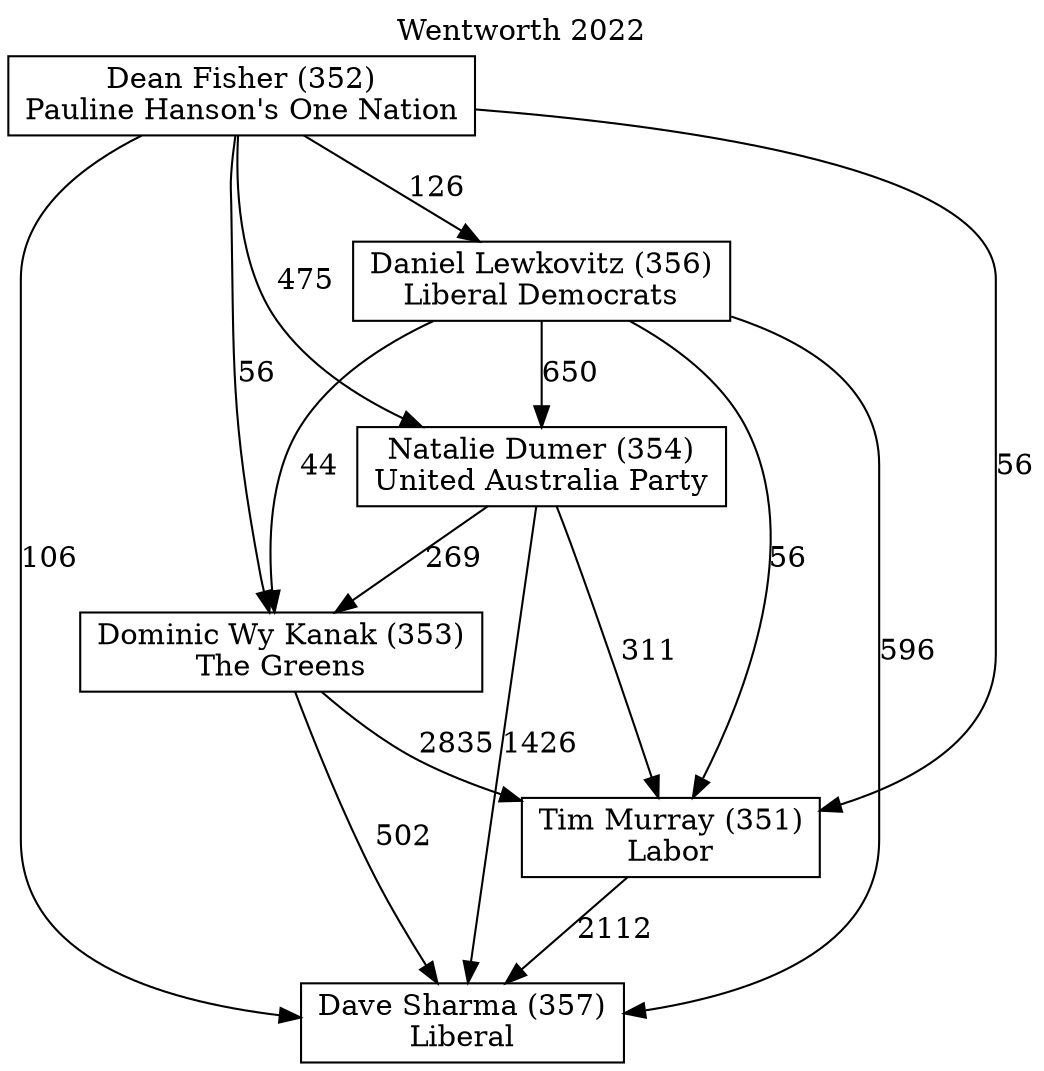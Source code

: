 // House preference flow
digraph "Dave Sharma (357)_Wentworth_2022" {
	graph [label="Wentworth 2022" labelloc=t mclimit=10]
	node [shape=box]
	"Dave Sharma (357)" [label="Dave Sharma (357)
Liberal"]
	"Tim Murray (351)" [label="Tim Murray (351)
Labor"]
	"Dominic Wy Kanak (353)" [label="Dominic Wy Kanak (353)
The Greens"]
	"Natalie Dumer (354)" [label="Natalie Dumer (354)
United Australia Party"]
	"Daniel Lewkovitz (356)" [label="Daniel Lewkovitz (356)
Liberal Democrats"]
	"Dean Fisher (352)" [label="Dean Fisher (352)
Pauline Hanson's One Nation"]
	"Tim Murray (351)" -> "Dave Sharma (357)" [label=2112]
	"Dominic Wy Kanak (353)" -> "Tim Murray (351)" [label=2835]
	"Natalie Dumer (354)" -> "Dominic Wy Kanak (353)" [label=269]
	"Daniel Lewkovitz (356)" -> "Natalie Dumer (354)" [label=650]
	"Dean Fisher (352)" -> "Daniel Lewkovitz (356)" [label=126]
	"Dominic Wy Kanak (353)" -> "Dave Sharma (357)" [label=502]
	"Natalie Dumer (354)" -> "Dave Sharma (357)" [label=1426]
	"Daniel Lewkovitz (356)" -> "Dave Sharma (357)" [label=596]
	"Dean Fisher (352)" -> "Dave Sharma (357)" [label=106]
	"Dean Fisher (352)" -> "Natalie Dumer (354)" [label=475]
	"Daniel Lewkovitz (356)" -> "Dominic Wy Kanak (353)" [label=44]
	"Dean Fisher (352)" -> "Dominic Wy Kanak (353)" [label=56]
	"Natalie Dumer (354)" -> "Tim Murray (351)" [label=311]
	"Daniel Lewkovitz (356)" -> "Tim Murray (351)" [label=56]
	"Dean Fisher (352)" -> "Tim Murray (351)" [label=56]
}
